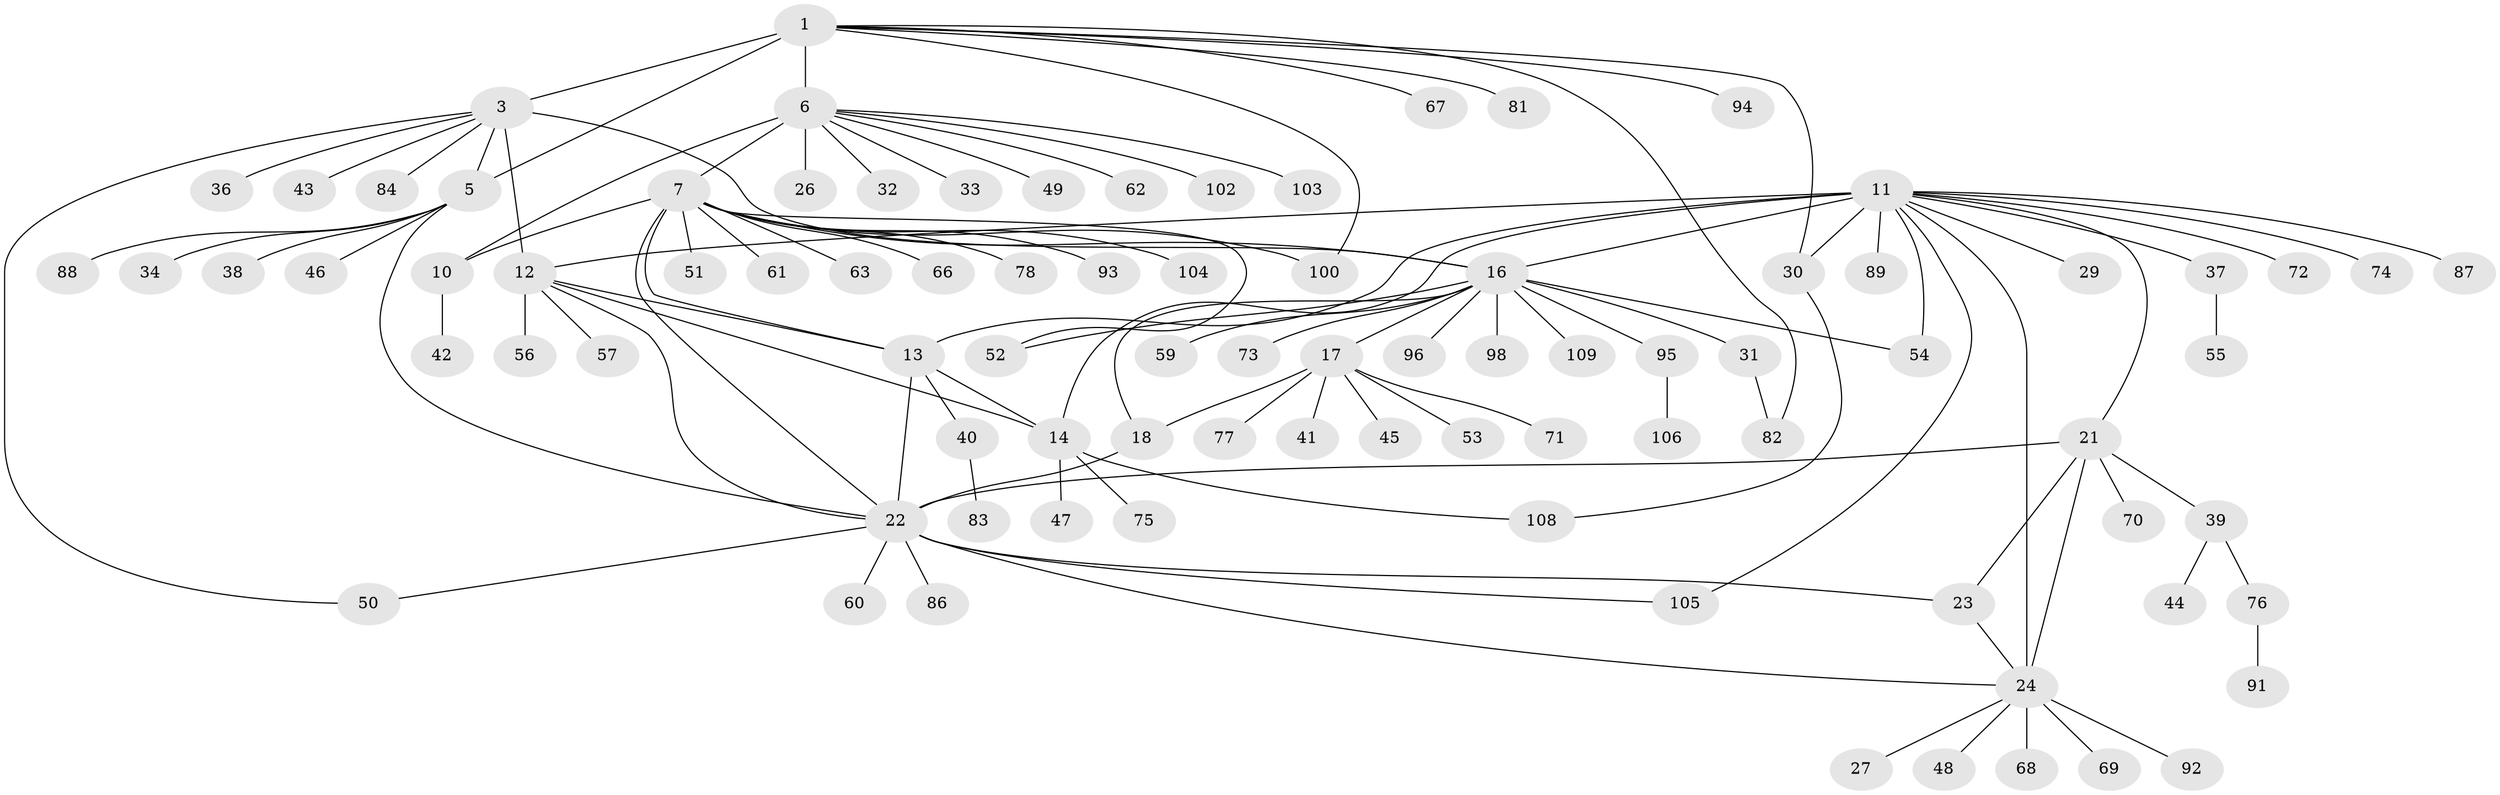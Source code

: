 // original degree distribution, {5: 0.03669724770642202, 10: 0.045871559633027525, 9: 0.03669724770642202, 11: 0.01834862385321101, 12: 0.009174311926605505, 7: 0.01834862385321101, 8: 0.01834862385321101, 6: 0.009174311926605505, 4: 0.027522935779816515, 13: 0.009174311926605505, 1: 0.5688073394495413, 2: 0.1743119266055046, 3: 0.027522935779816515}
// Generated by graph-tools (version 1.1) at 2025/42/03/06/25 10:42:06]
// undirected, 88 vertices, 113 edges
graph export_dot {
graph [start="1"]
  node [color=gray90,style=filled];
  1 [super="+2"];
  3 [super="+4"];
  5 [super="+101"];
  6 [super="+8"];
  7 [super="+9"];
  10;
  11 [super="+15"];
  12 [super="+99"];
  13 [super="+64"];
  14 [super="+80"];
  16 [super="+20"];
  17 [super="+19"];
  18 [super="+79"];
  21 [super="+25"];
  22 [super="+85"];
  23;
  24 [super="+28"];
  26;
  27;
  29;
  30;
  31;
  32;
  33;
  34 [super="+35"];
  36;
  37 [super="+58"];
  38;
  39;
  40;
  41;
  42;
  43;
  44;
  45;
  46;
  47;
  48;
  49;
  50;
  51;
  52;
  53 [super="+65"];
  54;
  55;
  56;
  57 [super="+107"];
  59;
  60;
  61;
  62;
  63;
  66;
  67;
  68;
  69;
  70;
  71;
  72;
  73;
  74;
  75;
  76;
  77;
  78;
  81;
  82;
  83;
  84 [super="+97"];
  86 [super="+90"];
  87;
  88;
  89;
  91;
  92;
  93;
  94;
  95;
  96;
  98;
  100;
  102;
  103;
  104;
  105;
  106;
  108;
  109;
  1 -- 3 [weight=4];
  1 -- 5 [weight=2];
  1 -- 81;
  1 -- 67;
  1 -- 6;
  1 -- 100;
  1 -- 82;
  1 -- 30;
  1 -- 94;
  3 -- 5 [weight=2];
  3 -- 16;
  3 -- 36;
  3 -- 43;
  3 -- 12;
  3 -- 50;
  3 -- 84;
  5 -- 22;
  5 -- 34;
  5 -- 38;
  5 -- 46;
  5 -- 88;
  6 -- 7 [weight=4];
  6 -- 10 [weight=2];
  6 -- 26;
  6 -- 32;
  6 -- 33;
  6 -- 49;
  6 -- 62;
  6 -- 102;
  6 -- 103;
  7 -- 10 [weight=2];
  7 -- 22;
  7 -- 51;
  7 -- 52;
  7 -- 61;
  7 -- 63;
  7 -- 78;
  7 -- 93;
  7 -- 66;
  7 -- 100;
  7 -- 104;
  7 -- 13;
  7 -- 16;
  10 -- 42;
  11 -- 12 [weight=2];
  11 -- 13 [weight=2];
  11 -- 14 [weight=2];
  11 -- 29;
  11 -- 37;
  11 -- 54;
  11 -- 72;
  11 -- 74;
  11 -- 87;
  11 -- 89;
  11 -- 105;
  11 -- 16;
  11 -- 30;
  11 -- 21;
  11 -- 24;
  12 -- 13;
  12 -- 14;
  12 -- 56;
  12 -- 57;
  12 -- 22;
  13 -- 14;
  13 -- 40;
  13 -- 22;
  14 -- 47;
  14 -- 75;
  14 -- 108;
  16 -- 17 [weight=4];
  16 -- 18 [weight=2];
  16 -- 52;
  16 -- 54;
  16 -- 109;
  16 -- 96;
  16 -- 98;
  16 -- 73;
  16 -- 59;
  16 -- 95;
  16 -- 31;
  17 -- 18 [weight=2];
  17 -- 41;
  17 -- 45;
  17 -- 53;
  17 -- 71;
  17 -- 77;
  18 -- 22;
  21 -- 22 [weight=2];
  21 -- 23 [weight=2];
  21 -- 24 [weight=2];
  21 -- 70;
  21 -- 39;
  22 -- 23;
  22 -- 24;
  22 -- 50;
  22 -- 60;
  22 -- 86;
  22 -- 105;
  23 -- 24;
  24 -- 27;
  24 -- 48;
  24 -- 68;
  24 -- 69;
  24 -- 92;
  30 -- 108;
  31 -- 82;
  37 -- 55;
  39 -- 44;
  39 -- 76;
  40 -- 83;
  76 -- 91;
  95 -- 106;
}
